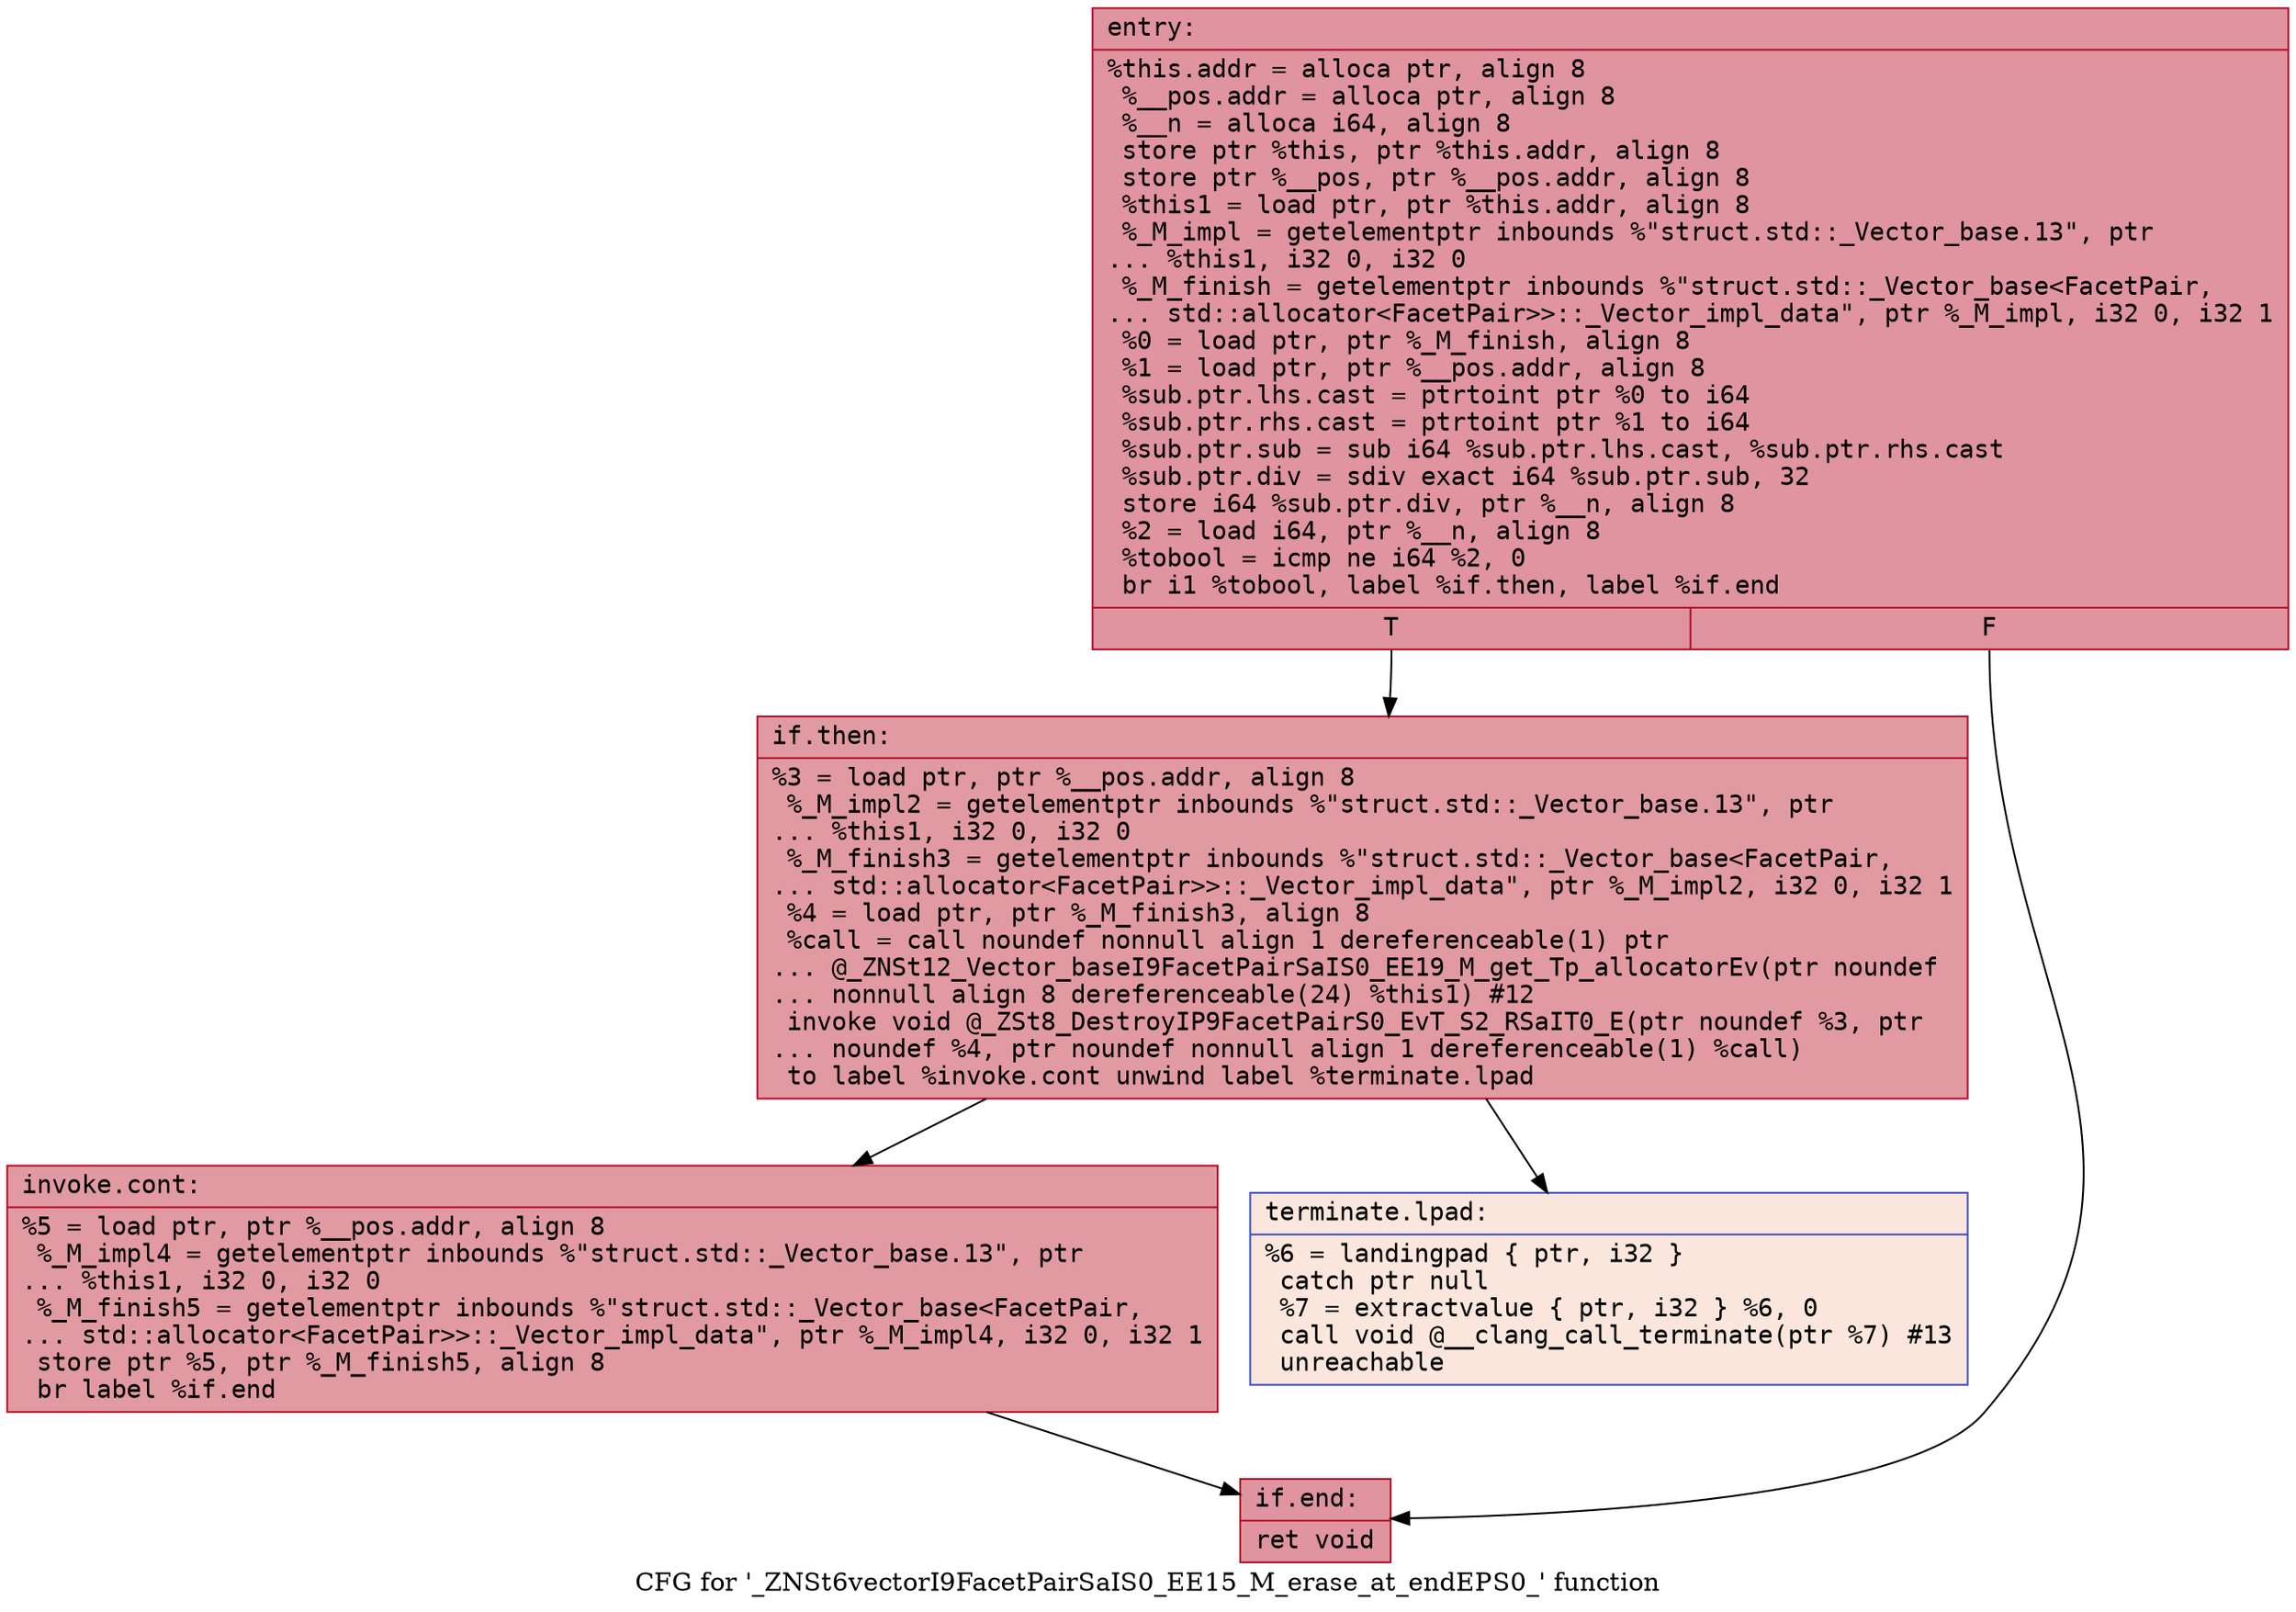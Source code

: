 digraph "CFG for '_ZNSt6vectorI9FacetPairSaIS0_EE15_M_erase_at_endEPS0_' function" {
	label="CFG for '_ZNSt6vectorI9FacetPairSaIS0_EE15_M_erase_at_endEPS0_' function";

	Node0x5606e00b9490 [shape=record,color="#b70d28ff", style=filled, fillcolor="#b70d2870" fontname="Courier",label="{entry:\l|  %this.addr = alloca ptr, align 8\l  %__pos.addr = alloca ptr, align 8\l  %__n = alloca i64, align 8\l  store ptr %this, ptr %this.addr, align 8\l  store ptr %__pos, ptr %__pos.addr, align 8\l  %this1 = load ptr, ptr %this.addr, align 8\l  %_M_impl = getelementptr inbounds %\"struct.std::_Vector_base.13\", ptr\l... %this1, i32 0, i32 0\l  %_M_finish = getelementptr inbounds %\"struct.std::_Vector_base\<FacetPair,\l... std::allocator\<FacetPair\>\>::_Vector_impl_data\", ptr %_M_impl, i32 0, i32 1\l  %0 = load ptr, ptr %_M_finish, align 8\l  %1 = load ptr, ptr %__pos.addr, align 8\l  %sub.ptr.lhs.cast = ptrtoint ptr %0 to i64\l  %sub.ptr.rhs.cast = ptrtoint ptr %1 to i64\l  %sub.ptr.sub = sub i64 %sub.ptr.lhs.cast, %sub.ptr.rhs.cast\l  %sub.ptr.div = sdiv exact i64 %sub.ptr.sub, 32\l  store i64 %sub.ptr.div, ptr %__n, align 8\l  %2 = load i64, ptr %__n, align 8\l  %tobool = icmp ne i64 %2, 0\l  br i1 %tobool, label %if.then, label %if.end\l|{<s0>T|<s1>F}}"];
	Node0x5606e00b9490:s0 -> Node0x5606e00ba120[tooltip="entry -> if.then\nProbability 62.50%" ];
	Node0x5606e00b9490:s1 -> Node0x5606e00ba190[tooltip="entry -> if.end\nProbability 37.50%" ];
	Node0x5606e00ba120 [shape=record,color="#b70d28ff", style=filled, fillcolor="#bb1b2c70" fontname="Courier",label="{if.then:\l|  %3 = load ptr, ptr %__pos.addr, align 8\l  %_M_impl2 = getelementptr inbounds %\"struct.std::_Vector_base.13\", ptr\l... %this1, i32 0, i32 0\l  %_M_finish3 = getelementptr inbounds %\"struct.std::_Vector_base\<FacetPair,\l... std::allocator\<FacetPair\>\>::_Vector_impl_data\", ptr %_M_impl2, i32 0, i32 1\l  %4 = load ptr, ptr %_M_finish3, align 8\l  %call = call noundef nonnull align 1 dereferenceable(1) ptr\l... @_ZNSt12_Vector_baseI9FacetPairSaIS0_EE19_M_get_Tp_allocatorEv(ptr noundef\l... nonnull align 8 dereferenceable(24) %this1) #12\l  invoke void @_ZSt8_DestroyIP9FacetPairS0_EvT_S2_RSaIT0_E(ptr noundef %3, ptr\l... noundef %4, ptr noundef nonnull align 1 dereferenceable(1) %call)\l          to label %invoke.cont unwind label %terminate.lpad\l}"];
	Node0x5606e00ba120 -> Node0x5606e00ba560[tooltip="if.then -> invoke.cont\nProbability 100.00%" ];
	Node0x5606e00ba120 -> Node0x5606e00ba710[tooltip="if.then -> terminate.lpad\nProbability 0.00%" ];
	Node0x5606e00ba560 [shape=record,color="#b70d28ff", style=filled, fillcolor="#bb1b2c70" fontname="Courier",label="{invoke.cont:\l|  %5 = load ptr, ptr %__pos.addr, align 8\l  %_M_impl4 = getelementptr inbounds %\"struct.std::_Vector_base.13\", ptr\l... %this1, i32 0, i32 0\l  %_M_finish5 = getelementptr inbounds %\"struct.std::_Vector_base\<FacetPair,\l... std::allocator\<FacetPair\>\>::_Vector_impl_data\", ptr %_M_impl4, i32 0, i32 1\l  store ptr %5, ptr %_M_finish5, align 8\l  br label %if.end\l}"];
	Node0x5606e00ba560 -> Node0x5606e00ba190[tooltip="invoke.cont -> if.end\nProbability 100.00%" ];
	Node0x5606e00ba190 [shape=record,color="#b70d28ff", style=filled, fillcolor="#b70d2870" fontname="Courier",label="{if.end:\l|  ret void\l}"];
	Node0x5606e00ba710 [shape=record,color="#3d50c3ff", style=filled, fillcolor="#f3c7b170" fontname="Courier",label="{terminate.lpad:\l|  %6 = landingpad \{ ptr, i32 \}\l          catch ptr null\l  %7 = extractvalue \{ ptr, i32 \} %6, 0\l  call void @__clang_call_terminate(ptr %7) #13\l  unreachable\l}"];
}
